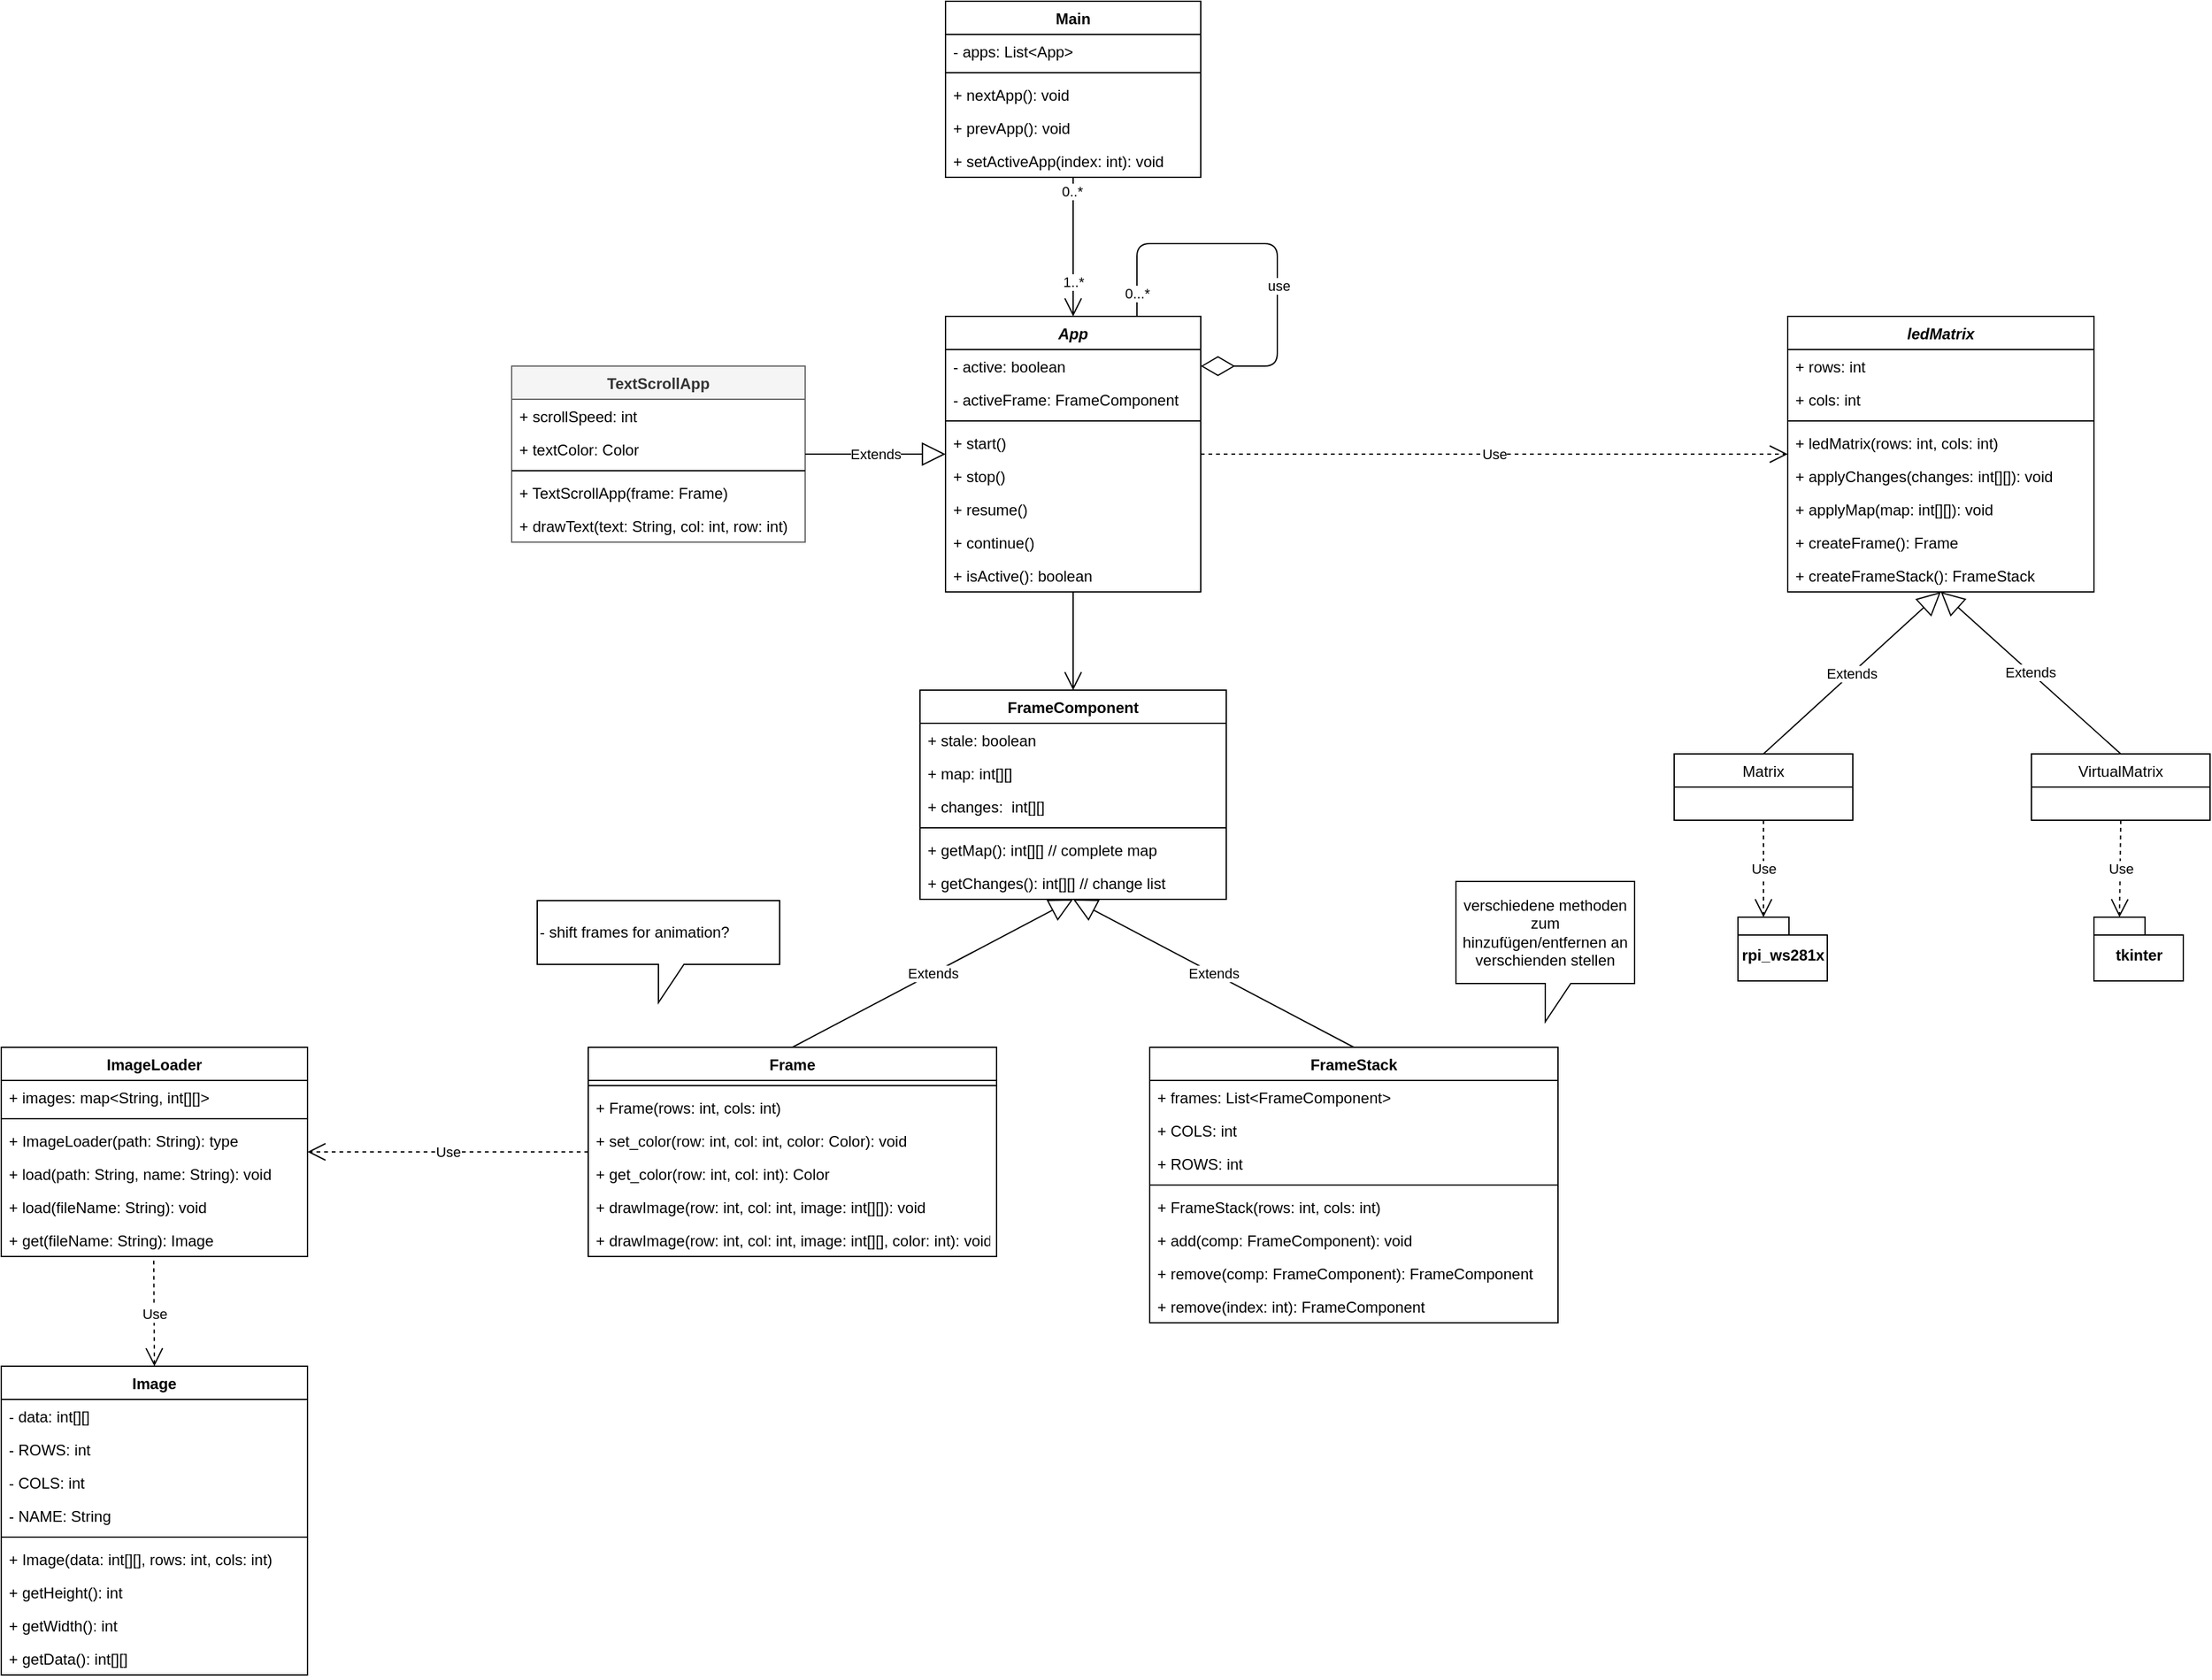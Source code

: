 <mxfile version="14.0.1" type="device"><diagram id="zWd4kCNnbouwcaQfFD9r" name="Page-1"><mxGraphModel dx="2733" dy="1144" grid="1" gridSize="10" guides="1" tooltips="1" connect="1" arrows="1" fold="1" page="1" pageScale="1" pageWidth="827" pageHeight="1169" math="0" shadow="0"><root><mxCell id="0"/><mxCell id="1" parent="0"/><mxCell id="qUtzshRl3Q2rggNu5MX5-23" value="Frame" style="swimlane;fontStyle=1;align=center;verticalAlign=top;childLayout=stackLayout;horizontal=1;startSize=26;horizontalStack=0;resizeParent=1;resizeParentMax=0;resizeLast=0;collapsible=1;marginBottom=0;" parent="1" vertex="1"><mxGeometry x="60" y="830" width="320" height="164" as="geometry"/></mxCell><mxCell id="qUtzshRl3Q2rggNu5MX5-25" value="" style="line;strokeWidth=1;fillColor=none;align=left;verticalAlign=middle;spacingTop=-1;spacingLeft=3;spacingRight=3;rotatable=0;labelPosition=right;points=[];portConstraint=eastwest;" parent="qUtzshRl3Q2rggNu5MX5-23" vertex="1"><mxGeometry y="26" width="320" height="8" as="geometry"/></mxCell><mxCell id="qUtzshRl3Q2rggNu5MX5-26" value="+ Frame(rows: int, cols: int)" style="text;strokeColor=none;fillColor=none;align=left;verticalAlign=top;spacingLeft=4;spacingRight=4;overflow=hidden;rotatable=0;points=[[0,0.5],[1,0.5]];portConstraint=eastwest;" parent="qUtzshRl3Q2rggNu5MX5-23" vertex="1"><mxGeometry y="34" width="320" height="26" as="geometry"/></mxCell><mxCell id="qUtzshRl3Q2rggNu5MX5-27" value="+ set_color(row: int, col: int, color: Color): void" style="text;strokeColor=none;fillColor=none;align=left;verticalAlign=top;spacingLeft=4;spacingRight=4;overflow=hidden;rotatable=0;points=[[0,0.5],[1,0.5]];portConstraint=eastwest;" parent="qUtzshRl3Q2rggNu5MX5-23" vertex="1"><mxGeometry y="60" width="320" height="26" as="geometry"/></mxCell><mxCell id="qUtzshRl3Q2rggNu5MX5-28" value="+ get_color(row: int, col: int): Color" style="text;strokeColor=none;fillColor=none;align=left;verticalAlign=top;spacingLeft=4;spacingRight=4;overflow=hidden;rotatable=0;points=[[0,0.5],[1,0.5]];portConstraint=eastwest;" parent="qUtzshRl3Q2rggNu5MX5-23" vertex="1"><mxGeometry y="86" width="320" height="26" as="geometry"/></mxCell><mxCell id="P6dQW7F-8HOfv62DFW9g-23" value="+ drawImage(row: int, col: int, image: int[][]): void" style="text;strokeColor=none;fillColor=none;align=left;verticalAlign=top;spacingLeft=4;spacingRight=4;overflow=hidden;rotatable=0;points=[[0,0.5],[1,0.5]];portConstraint=eastwest;" parent="qUtzshRl3Q2rggNu5MX5-23" vertex="1"><mxGeometry y="112" width="320" height="26" as="geometry"/></mxCell><mxCell id="P6dQW7F-8HOfv62DFW9g-26" value="+ drawImage(row: int, col: int, image: int[][], color: int): void" style="text;strokeColor=none;fillColor=none;align=left;verticalAlign=top;spacingLeft=4;spacingRight=4;overflow=hidden;rotatable=0;points=[[0,0.5],[1,0.5]];portConstraint=eastwest;" parent="qUtzshRl3Q2rggNu5MX5-23" vertex="1"><mxGeometry y="138" width="320" height="26" as="geometry"/></mxCell><mxCell id="qUtzshRl3Q2rggNu5MX5-29" value="FrameStack" style="swimlane;fontStyle=1;align=center;verticalAlign=top;childLayout=stackLayout;horizontal=1;startSize=26;horizontalStack=0;resizeParent=1;resizeParentMax=0;resizeLast=0;collapsible=1;marginBottom=0;" parent="1" vertex="1"><mxGeometry x="500" y="830" width="320" height="216" as="geometry"/></mxCell><mxCell id="qUtzshRl3Q2rggNu5MX5-30" value="+ frames: List&lt;FrameComponent&gt;" style="text;strokeColor=none;fillColor=none;align=left;verticalAlign=top;spacingLeft=4;spacingRight=4;overflow=hidden;rotatable=0;points=[[0,0.5],[1,0.5]];portConstraint=eastwest;" parent="qUtzshRl3Q2rggNu5MX5-29" vertex="1"><mxGeometry y="26" width="320" height="26" as="geometry"/></mxCell><mxCell id="YteA5QvWKglpJTrWXSiE-21" value="+ COLS: int" style="text;strokeColor=none;fillColor=none;align=left;verticalAlign=top;spacingLeft=4;spacingRight=4;overflow=hidden;rotatable=0;points=[[0,0.5],[1,0.5]];portConstraint=eastwest;" vertex="1" parent="qUtzshRl3Q2rggNu5MX5-29"><mxGeometry y="52" width="320" height="26" as="geometry"/></mxCell><mxCell id="YteA5QvWKglpJTrWXSiE-22" value="+ ROWS: int" style="text;strokeColor=none;fillColor=none;align=left;verticalAlign=top;spacingLeft=4;spacingRight=4;overflow=hidden;rotatable=0;points=[[0,0.5],[1,0.5]];portConstraint=eastwest;" vertex="1" parent="qUtzshRl3Q2rggNu5MX5-29"><mxGeometry y="78" width="320" height="26" as="geometry"/></mxCell><mxCell id="qUtzshRl3Q2rggNu5MX5-31" value="" style="line;strokeWidth=1;fillColor=none;align=left;verticalAlign=middle;spacingTop=-1;spacingLeft=3;spacingRight=3;rotatable=0;labelPosition=right;points=[];portConstraint=eastwest;" parent="qUtzshRl3Q2rggNu5MX5-29" vertex="1"><mxGeometry y="104" width="320" height="8" as="geometry"/></mxCell><mxCell id="YteA5QvWKglpJTrWXSiE-12" value="+ FrameStack(rows: int, cols: int) " style="text;strokeColor=none;fillColor=none;align=left;verticalAlign=top;spacingLeft=4;spacingRight=4;overflow=hidden;rotatable=0;points=[[0,0.5],[1,0.5]];portConstraint=eastwest;" vertex="1" parent="qUtzshRl3Q2rggNu5MX5-29"><mxGeometry y="112" width="320" height="26" as="geometry"/></mxCell><mxCell id="qUtzshRl3Q2rggNu5MX5-32" value="+ add(comp: FrameComponent): void" style="text;strokeColor=none;fillColor=none;align=left;verticalAlign=top;spacingLeft=4;spacingRight=4;overflow=hidden;rotatable=0;points=[[0,0.5],[1,0.5]];portConstraint=eastwest;" parent="qUtzshRl3Q2rggNu5MX5-29" vertex="1"><mxGeometry y="138" width="320" height="26" as="geometry"/></mxCell><mxCell id="qUtzshRl3Q2rggNu5MX5-33" value="+ remove(comp: FrameComponent): FrameComponent" style="text;strokeColor=none;fillColor=none;align=left;verticalAlign=top;spacingLeft=4;spacingRight=4;overflow=hidden;rotatable=0;points=[[0,0.5],[1,0.5]];portConstraint=eastwest;" parent="qUtzshRl3Q2rggNu5MX5-29" vertex="1"><mxGeometry y="164" width="320" height="26" as="geometry"/></mxCell><mxCell id="qUtzshRl3Q2rggNu5MX5-34" value="+ remove(index: int): FrameComponent" style="text;strokeColor=none;fillColor=none;align=left;verticalAlign=top;spacingLeft=4;spacingRight=4;overflow=hidden;rotatable=0;points=[[0,0.5],[1,0.5]];portConstraint=eastwest;" parent="qUtzshRl3Q2rggNu5MX5-29" vertex="1"><mxGeometry y="190" width="320" height="26" as="geometry"/></mxCell><mxCell id="qUtzshRl3Q2rggNu5MX5-35" value="FrameComponent" style="swimlane;fontStyle=1;align=center;verticalAlign=top;childLayout=stackLayout;horizontal=1;startSize=26;horizontalStack=0;resizeParent=1;resizeParentMax=0;resizeLast=0;collapsible=1;marginBottom=0;" parent="1" vertex="1"><mxGeometry x="320" y="550" width="240" height="164" as="geometry"/></mxCell><mxCell id="qUtzshRl3Q2rggNu5MX5-36" value="+ stale: boolean" style="text;strokeColor=none;fillColor=none;align=left;verticalAlign=top;spacingLeft=4;spacingRight=4;overflow=hidden;rotatable=0;points=[[0,0.5],[1,0.5]];portConstraint=eastwest;" parent="qUtzshRl3Q2rggNu5MX5-35" vertex="1"><mxGeometry y="26" width="240" height="26" as="geometry"/></mxCell><mxCell id="qUtzshRl3Q2rggNu5MX5-37" value="+ map: int[][]" style="text;strokeColor=none;fillColor=none;align=left;verticalAlign=top;spacingLeft=4;spacingRight=4;overflow=hidden;rotatable=0;points=[[0,0.5],[1,0.5]];portConstraint=eastwest;fontStyle=0" parent="qUtzshRl3Q2rggNu5MX5-35" vertex="1"><mxGeometry y="52" width="240" height="26" as="geometry"/></mxCell><mxCell id="qUtzshRl3Q2rggNu5MX5-38" value="+ changes:  int[][]" style="text;strokeColor=none;fillColor=none;align=left;verticalAlign=top;spacingLeft=4;spacingRight=4;overflow=hidden;rotatable=0;points=[[0,0.5],[1,0.5]];portConstraint=eastwest;" parent="qUtzshRl3Q2rggNu5MX5-35" vertex="1"><mxGeometry y="78" width="240" height="26" as="geometry"/></mxCell><mxCell id="qUtzshRl3Q2rggNu5MX5-39" value="" style="line;strokeWidth=1;fillColor=none;align=left;verticalAlign=middle;spacingTop=-1;spacingLeft=3;spacingRight=3;rotatable=0;labelPosition=right;points=[];portConstraint=eastwest;" parent="qUtzshRl3Q2rggNu5MX5-35" vertex="1"><mxGeometry y="104" width="240" height="8" as="geometry"/></mxCell><mxCell id="qUtzshRl3Q2rggNu5MX5-40" value="+ getMap(): int[][] // complete map" style="text;strokeColor=none;fillColor=none;align=left;verticalAlign=top;spacingLeft=4;spacingRight=4;overflow=hidden;rotatable=0;points=[[0,0.5],[1,0.5]];portConstraint=eastwest;fontStyle=0" parent="qUtzshRl3Q2rggNu5MX5-35" vertex="1"><mxGeometry y="112" width="240" height="26" as="geometry"/></mxCell><mxCell id="qUtzshRl3Q2rggNu5MX5-45" value="+ getChanges(): int[][] // change list" style="text;strokeColor=none;fillColor=none;align=left;verticalAlign=top;spacingLeft=4;spacingRight=4;overflow=hidden;rotatable=0;points=[[0,0.5],[1,0.5]];portConstraint=eastwest;fontStyle=0" parent="qUtzshRl3Q2rggNu5MX5-35" vertex="1"><mxGeometry y="138" width="240" height="26" as="geometry"/></mxCell><mxCell id="qUtzshRl3Q2rggNu5MX5-41" value="Extends" style="endArrow=block;endSize=16;endFill=0;html=1;exitX=0.5;exitY=0;exitDx=0;exitDy=0;entryX=0.5;entryY=1;entryDx=0;entryDy=0;" parent="1" source="qUtzshRl3Q2rggNu5MX5-23" target="qUtzshRl3Q2rggNu5MX5-35" edge="1"><mxGeometry width="160" relative="1" as="geometry"><mxPoint x="200" y="770" as="sourcePoint"/><mxPoint x="360" y="770" as="targetPoint"/></mxGeometry></mxCell><mxCell id="qUtzshRl3Q2rggNu5MX5-42" value="Extends" style="endArrow=block;endSize=16;endFill=0;html=1;exitX=0.5;exitY=0;exitDx=0;exitDy=0;entryX=0.5;entryY=1;entryDx=0;entryDy=0;" parent="1" source="qUtzshRl3Q2rggNu5MX5-29" target="qUtzshRl3Q2rggNu5MX5-35" edge="1"><mxGeometry width="160" relative="1" as="geometry"><mxPoint x="690" y="730" as="sourcePoint"/><mxPoint x="470" y="760" as="targetPoint"/></mxGeometry></mxCell><mxCell id="qUtzshRl3Q2rggNu5MX5-44" value="verschiedene methoden zum hinzufügen/entfernen an verschienden stellen" style="shape=callout;whiteSpace=wrap;html=1;perimeter=calloutPerimeter;fontColor=#000000;" parent="1" vertex="1"><mxGeometry x="740" y="700" width="140" height="110" as="geometry"/></mxCell><mxCell id="qUtzshRl3Q2rggNu5MX5-46" value="App" style="swimlane;fontStyle=3;align=center;verticalAlign=top;childLayout=stackLayout;horizontal=1;startSize=26;horizontalStack=0;resizeParent=1;resizeParentMax=0;resizeLast=0;collapsible=1;marginBottom=0;fontColor=#000000;" parent="1" vertex="1"><mxGeometry x="340" y="257" width="200" height="216" as="geometry"/></mxCell><mxCell id="qUtzshRl3Q2rggNu5MX5-47" value="- active: boolean" style="text;strokeColor=none;fillColor=none;align=left;verticalAlign=top;spacingLeft=4;spacingRight=4;overflow=hidden;rotatable=0;points=[[0,0.5],[1,0.5]];portConstraint=eastwest;" parent="qUtzshRl3Q2rggNu5MX5-46" vertex="1"><mxGeometry y="26" width="200" height="26" as="geometry"/></mxCell><mxCell id="qUtzshRl3Q2rggNu5MX5-52" value="- activeFrame: FrameComponent" style="text;strokeColor=none;fillColor=none;align=left;verticalAlign=top;spacingLeft=4;spacingRight=4;overflow=hidden;rotatable=0;points=[[0,0.5],[1,0.5]];portConstraint=eastwest;" parent="qUtzshRl3Q2rggNu5MX5-46" vertex="1"><mxGeometry y="52" width="200" height="26" as="geometry"/></mxCell><mxCell id="qUtzshRl3Q2rggNu5MX5-48" value="" style="line;strokeWidth=1;fillColor=none;align=left;verticalAlign=middle;spacingTop=-1;spacingLeft=3;spacingRight=3;rotatable=0;labelPosition=right;points=[];portConstraint=eastwest;" parent="qUtzshRl3Q2rggNu5MX5-46" vertex="1"><mxGeometry y="78" width="200" height="8" as="geometry"/></mxCell><mxCell id="qUtzshRl3Q2rggNu5MX5-49" value="+ start()" style="text;strokeColor=none;fillColor=none;align=left;verticalAlign=top;spacingLeft=4;spacingRight=4;overflow=hidden;rotatable=0;points=[[0,0.5],[1,0.5]];portConstraint=eastwest;" parent="qUtzshRl3Q2rggNu5MX5-46" vertex="1"><mxGeometry y="86" width="200" height="26" as="geometry"/></mxCell><mxCell id="YteA5QvWKglpJTrWXSiE-9" value="+ stop()" style="text;strokeColor=none;fillColor=none;align=left;verticalAlign=top;spacingLeft=4;spacingRight=4;overflow=hidden;rotatable=0;points=[[0,0.5],[1,0.5]];portConstraint=eastwest;" vertex="1" parent="qUtzshRl3Q2rggNu5MX5-46"><mxGeometry y="112" width="200" height="26" as="geometry"/></mxCell><mxCell id="qUtzshRl3Q2rggNu5MX5-50" value="+ resume()" style="text;strokeColor=none;fillColor=none;align=left;verticalAlign=top;spacingLeft=4;spacingRight=4;overflow=hidden;rotatable=0;points=[[0,0.5],[1,0.5]];portConstraint=eastwest;" parent="qUtzshRl3Q2rggNu5MX5-46" vertex="1"><mxGeometry y="138" width="200" height="26" as="geometry"/></mxCell><mxCell id="YteA5QvWKglpJTrWXSiE-10" value="+ continue()" style="text;strokeColor=none;fillColor=none;align=left;verticalAlign=top;spacingLeft=4;spacingRight=4;overflow=hidden;rotatable=0;points=[[0,0.5],[1,0.5]];portConstraint=eastwest;" vertex="1" parent="qUtzshRl3Q2rggNu5MX5-46"><mxGeometry y="164" width="200" height="26" as="geometry"/></mxCell><mxCell id="qUtzshRl3Q2rggNu5MX5-51" value="+ isActive(): boolean" style="text;strokeColor=none;fillColor=none;align=left;verticalAlign=top;spacingLeft=4;spacingRight=4;overflow=hidden;rotatable=0;points=[[0,0.5],[1,0.5]];portConstraint=eastwest;" parent="qUtzshRl3Q2rggNu5MX5-46" vertex="1"><mxGeometry y="190" width="200" height="26" as="geometry"/></mxCell><mxCell id="YteA5QvWKglpJTrWXSiE-6" value="" style="endArrow=diamondThin;endFill=0;endSize=24;html=1;entryX=1;entryY=0.5;entryDx=0;entryDy=0;exitX=0.75;exitY=0;exitDx=0;exitDy=0;" edge="1" parent="qUtzshRl3Q2rggNu5MX5-46" source="qUtzshRl3Q2rggNu5MX5-46" target="qUtzshRl3Q2rggNu5MX5-47"><mxGeometry width="160" relative="1" as="geometry"><mxPoint x="180" y="-57" as="sourcePoint"/><mxPoint x="200" y="39" as="targetPoint"/><Array as="points"><mxPoint x="150" y="-57"/><mxPoint x="260" y="-57"/><mxPoint x="260" y="39"/></Array></mxGeometry></mxCell><mxCell id="YteA5QvWKglpJTrWXSiE-7" value="0...*" style="edgeLabel;html=1;align=center;verticalAlign=middle;resizable=0;points=[];" vertex="1" connectable="0" parent="YteA5QvWKglpJTrWXSiE-6"><mxGeometry x="-0.89" relative="1" as="geometry"><mxPoint as="offset"/></mxGeometry></mxCell><mxCell id="YteA5QvWKglpJTrWXSiE-8" value="use" style="edgeLabel;html=1;align=center;verticalAlign=middle;resizable=0;points=[];" vertex="1" connectable="0" parent="YteA5QvWKglpJTrWXSiE-6"><mxGeometry x="0.236" y="1" relative="1" as="geometry"><mxPoint as="offset"/></mxGeometry></mxCell><mxCell id="qUtzshRl3Q2rggNu5MX5-54" value="" style="endArrow=open;endFill=1;endSize=12;html=1;fontColor=#000000;entryX=0.5;entryY=0;entryDx=0;entryDy=0;exitX=0.5;exitY=1;exitDx=0;exitDy=0;" parent="1" source="qUtzshRl3Q2rggNu5MX5-46" target="qUtzshRl3Q2rggNu5MX5-35" edge="1"><mxGeometry width="160" relative="1" as="geometry"><mxPoint x="490" y="320" as="sourcePoint"/><mxPoint x="590" y="410" as="targetPoint"/></mxGeometry></mxCell><mxCell id="qUtzshRl3Q2rggNu5MX5-55" value="Main" style="swimlane;fontStyle=1;align=center;verticalAlign=top;childLayout=stackLayout;horizontal=1;startSize=26;horizontalStack=0;resizeParent=1;resizeParentMax=0;resizeLast=0;collapsible=1;marginBottom=0;fontColor=#000000;" parent="1" vertex="1"><mxGeometry x="340" y="10" width="200" height="138" as="geometry"/></mxCell><mxCell id="qUtzshRl3Q2rggNu5MX5-56" value="- apps: List&lt;App&gt;" style="text;strokeColor=none;fillColor=none;align=left;verticalAlign=top;spacingLeft=4;spacingRight=4;overflow=hidden;rotatable=0;points=[[0,0.5],[1,0.5]];portConstraint=eastwest;" parent="qUtzshRl3Q2rggNu5MX5-55" vertex="1"><mxGeometry y="26" width="200" height="26" as="geometry"/></mxCell><mxCell id="qUtzshRl3Q2rggNu5MX5-57" value="" style="line;strokeWidth=1;fillColor=none;align=left;verticalAlign=middle;spacingTop=-1;spacingLeft=3;spacingRight=3;rotatable=0;labelPosition=right;points=[];portConstraint=eastwest;" parent="qUtzshRl3Q2rggNu5MX5-55" vertex="1"><mxGeometry y="52" width="200" height="8" as="geometry"/></mxCell><mxCell id="qUtzshRl3Q2rggNu5MX5-59" value="+ nextApp(): void" style="text;strokeColor=none;fillColor=none;align=left;verticalAlign=top;spacingLeft=4;spacingRight=4;overflow=hidden;rotatable=0;points=[[0,0.5],[1,0.5]];portConstraint=eastwest;" parent="qUtzshRl3Q2rggNu5MX5-55" vertex="1"><mxGeometry y="60" width="200" height="26" as="geometry"/></mxCell><mxCell id="qUtzshRl3Q2rggNu5MX5-58" value="+ prevApp(): void" style="text;strokeColor=none;fillColor=none;align=left;verticalAlign=top;spacingLeft=4;spacingRight=4;overflow=hidden;rotatable=0;points=[[0,0.5],[1,0.5]];portConstraint=eastwest;" parent="qUtzshRl3Q2rggNu5MX5-55" vertex="1"><mxGeometry y="86" width="200" height="26" as="geometry"/></mxCell><mxCell id="qUtzshRl3Q2rggNu5MX5-60" value="+ setActiveApp(index: int): void" style="text;strokeColor=none;fillColor=none;align=left;verticalAlign=top;spacingLeft=4;spacingRight=4;overflow=hidden;rotatable=0;points=[[0,0.5],[1,0.5]];portConstraint=eastwest;" parent="qUtzshRl3Q2rggNu5MX5-55" vertex="1"><mxGeometry y="112" width="200" height="26" as="geometry"/></mxCell><mxCell id="qUtzshRl3Q2rggNu5MX5-61" value="1..*" style="endArrow=open;endFill=1;endSize=12;html=1;fontColor=#000000;entryX=0.5;entryY=0;entryDx=0;entryDy=0;exitX=0.5;exitY=1;exitDx=0;exitDy=0;" parent="1" source="qUtzshRl3Q2rggNu5MX5-55" target="qUtzshRl3Q2rggNu5MX5-46" edge="1"><mxGeometry x="0.505" width="160" relative="1" as="geometry"><mxPoint x="630" y="160" as="sourcePoint"/><mxPoint x="590" y="296" as="targetPoint"/><mxPoint as="offset"/></mxGeometry></mxCell><mxCell id="P6dQW7F-8HOfv62DFW9g-44" value="0..*" style="edgeLabel;html=1;align=center;verticalAlign=middle;resizable=0;points=[];" parent="qUtzshRl3Q2rggNu5MX5-61" vertex="1" connectable="0"><mxGeometry x="-0.804" y="-1" relative="1" as="geometry"><mxPoint as="offset"/></mxGeometry></mxCell><mxCell id="P6dQW7F-8HOfv62DFW9g-5" value="ledMatrix" style="swimlane;fontStyle=3;align=center;verticalAlign=top;childLayout=stackLayout;horizontal=1;startSize=26;horizontalStack=0;resizeParent=1;resizeParentMax=0;resizeLast=0;collapsible=1;marginBottom=0;" parent="1" vertex="1"><mxGeometry x="1000" y="257" width="240" height="216" as="geometry"/></mxCell><mxCell id="P6dQW7F-8HOfv62DFW9g-6" value="+ rows: int&#10;" style="text;strokeColor=none;fillColor=none;align=left;verticalAlign=top;spacingLeft=4;spacingRight=4;overflow=hidden;rotatable=0;points=[[0,0.5],[1,0.5]];portConstraint=eastwest;" parent="P6dQW7F-8HOfv62DFW9g-5" vertex="1"><mxGeometry y="26" width="240" height="26" as="geometry"/></mxCell><mxCell id="P6dQW7F-8HOfv62DFW9g-25" value="+ cols: int" style="text;strokeColor=none;fillColor=none;align=left;verticalAlign=top;spacingLeft=4;spacingRight=4;overflow=hidden;rotatable=0;points=[[0,0.5],[1,0.5]];portConstraint=eastwest;" parent="P6dQW7F-8HOfv62DFW9g-5" vertex="1"><mxGeometry y="52" width="240" height="26" as="geometry"/></mxCell><mxCell id="P6dQW7F-8HOfv62DFW9g-7" value="" style="line;strokeWidth=1;fillColor=none;align=left;verticalAlign=middle;spacingTop=-1;spacingLeft=3;spacingRight=3;rotatable=0;labelPosition=right;points=[];portConstraint=eastwest;" parent="P6dQW7F-8HOfv62DFW9g-5" vertex="1"><mxGeometry y="78" width="240" height="8" as="geometry"/></mxCell><mxCell id="P6dQW7F-8HOfv62DFW9g-8" value="+ ledMatrix(rows: int, cols: int)" style="text;strokeColor=none;fillColor=none;align=left;verticalAlign=top;spacingLeft=4;spacingRight=4;overflow=hidden;rotatable=0;points=[[0,0.5],[1,0.5]];portConstraint=eastwest;" parent="P6dQW7F-8HOfv62DFW9g-5" vertex="1"><mxGeometry y="86" width="240" height="26" as="geometry"/></mxCell><mxCell id="P6dQW7F-8HOfv62DFW9g-14" value="+ applyChanges(changes: int[][]): void" style="text;strokeColor=none;fillColor=none;align=left;verticalAlign=top;spacingLeft=4;spacingRight=4;overflow=hidden;rotatable=0;points=[[0,0.5],[1,0.5]];portConstraint=eastwest;" parent="P6dQW7F-8HOfv62DFW9g-5" vertex="1"><mxGeometry y="112" width="240" height="26" as="geometry"/></mxCell><mxCell id="P6dQW7F-8HOfv62DFW9g-24" value="+ applyMap(map: int[][]): void" style="text;strokeColor=none;fillColor=none;align=left;verticalAlign=top;spacingLeft=4;spacingRight=4;overflow=hidden;rotatable=0;points=[[0,0.5],[1,0.5]];portConstraint=eastwest;" parent="P6dQW7F-8HOfv62DFW9g-5" vertex="1"><mxGeometry y="138" width="240" height="26" as="geometry"/></mxCell><mxCell id="YteA5QvWKglpJTrWXSiE-11" value="+ createFrame(): Frame" style="text;strokeColor=none;fillColor=none;align=left;verticalAlign=top;spacingLeft=4;spacingRight=4;overflow=hidden;rotatable=0;points=[[0,0.5],[1,0.5]];portConstraint=eastwest;" vertex="1" parent="P6dQW7F-8HOfv62DFW9g-5"><mxGeometry y="164" width="240" height="26" as="geometry"/></mxCell><mxCell id="YteA5QvWKglpJTrWXSiE-13" value="+ createFrameStack(): FrameStack" style="text;strokeColor=none;fillColor=none;align=left;verticalAlign=top;spacingLeft=4;spacingRight=4;overflow=hidden;rotatable=0;points=[[0,0.5],[1,0.5]];portConstraint=eastwest;" vertex="1" parent="P6dQW7F-8HOfv62DFW9g-5"><mxGeometry y="190" width="240" height="26" as="geometry"/></mxCell><mxCell id="P6dQW7F-8HOfv62DFW9g-10" value="Matrix" style="swimlane;fontStyle=0;childLayout=stackLayout;horizontal=1;startSize=26;fillColor=none;horizontalStack=0;resizeParent=1;resizeParentMax=0;resizeLast=0;collapsible=1;marginBottom=0;" parent="1" vertex="1"><mxGeometry x="911" y="600" width="140" height="52" as="geometry"/></mxCell><mxCell id="P6dQW7F-8HOfv62DFW9g-15" value="VirtualMatrix" style="swimlane;fontStyle=0;childLayout=stackLayout;horizontal=1;startSize=26;fillColor=none;horizontalStack=0;resizeParent=1;resizeParentMax=0;resizeLast=0;collapsible=1;marginBottom=0;" parent="1" vertex="1"><mxGeometry x="1191" y="600" width="140" height="52" as="geometry"/></mxCell><mxCell id="P6dQW7F-8HOfv62DFW9g-16" value="rpi_ws281x" style="shape=folder;fontStyle=1;spacingTop=10;tabWidth=40;tabHeight=14;tabPosition=left;html=1;" parent="1" vertex="1"><mxGeometry x="961" y="728" width="70" height="50" as="geometry"/></mxCell><mxCell id="P6dQW7F-8HOfv62DFW9g-18" value="Extends" style="endArrow=block;endSize=16;endFill=0;html=1;exitX=0.5;exitY=0;exitDx=0;exitDy=0;entryX=0.5;entryY=1;entryDx=0;entryDy=0;" parent="1" source="P6dQW7F-8HOfv62DFW9g-10" target="P6dQW7F-8HOfv62DFW9g-5" edge="1"><mxGeometry width="160" relative="1" as="geometry"><mxPoint x="990" y="640" as="sourcePoint"/><mxPoint x="1090" y="500" as="targetPoint"/></mxGeometry></mxCell><mxCell id="P6dQW7F-8HOfv62DFW9g-19" value="Extends" style="endArrow=block;endSize=16;endFill=0;html=1;exitX=0.5;exitY=0;exitDx=0;exitDy=0;entryX=0.5;entryY=1;entryDx=0;entryDy=0;" parent="1" source="P6dQW7F-8HOfv62DFW9g-15" target="P6dQW7F-8HOfv62DFW9g-5" edge="1"><mxGeometry width="160" relative="1" as="geometry"><mxPoint x="1040" y="584" as="sourcePoint"/><mxPoint x="1130" y="510" as="targetPoint"/></mxGeometry></mxCell><mxCell id="P6dQW7F-8HOfv62DFW9g-20" value="Use" style="endArrow=open;endSize=12;dashed=1;html=1;exitX=0.5;exitY=1;exitDx=0;exitDy=0;entryX=0;entryY=0;entryDx=20;entryDy=0;entryPerimeter=0;" parent="1" source="P6dQW7F-8HOfv62DFW9g-10" target="P6dQW7F-8HOfv62DFW9g-16" edge="1"><mxGeometry width="160" relative="1" as="geometry"><mxPoint x="981" y="698" as="sourcePoint"/><mxPoint x="1141" y="698" as="targetPoint"/></mxGeometry></mxCell><mxCell id="P6dQW7F-8HOfv62DFW9g-21" value="Use" style="endArrow=open;endSize=12;dashed=1;html=1;exitX=1;exitY=0.5;exitDx=0;exitDy=0;entryX=0;entryY=0.5;entryDx=0;entryDy=0;" parent="1" source="qUtzshRl3Q2rggNu5MX5-46" target="P6dQW7F-8HOfv62DFW9g-5" edge="1"><mxGeometry width="160" relative="1" as="geometry"><mxPoint x="560" y="340" as="sourcePoint"/><mxPoint x="970" y="342" as="targetPoint"/></mxGeometry></mxCell><mxCell id="P6dQW7F-8HOfv62DFW9g-28" value="- shift frames for animation?" style="shape=callout;whiteSpace=wrap;html=1;perimeter=calloutPerimeter;align=left;" parent="1" vertex="1"><mxGeometry x="20" y="715" width="190" height="80" as="geometry"/></mxCell><mxCell id="P6dQW7F-8HOfv62DFW9g-29" value="ImageLoader" style="swimlane;fontStyle=1;align=center;verticalAlign=top;childLayout=stackLayout;horizontal=1;startSize=26;horizontalStack=0;resizeParent=1;resizeParentMax=0;resizeLast=0;collapsible=1;marginBottom=0;" parent="1" vertex="1"><mxGeometry x="-400" y="830" width="240" height="164" as="geometry"/></mxCell><mxCell id="P6dQW7F-8HOfv62DFW9g-41" value="+ images: map&lt;String, int[][]&gt;" style="text;strokeColor=none;fillColor=none;align=left;verticalAlign=top;spacingLeft=4;spacingRight=4;overflow=hidden;rotatable=0;points=[[0,0.5],[1,0.5]];portConstraint=eastwest;" parent="P6dQW7F-8HOfv62DFW9g-29" vertex="1"><mxGeometry y="26" width="240" height="26" as="geometry"/></mxCell><mxCell id="P6dQW7F-8HOfv62DFW9g-31" value="" style="line;strokeWidth=1;fillColor=none;align=left;verticalAlign=middle;spacingTop=-1;spacingLeft=3;spacingRight=3;rotatable=0;labelPosition=right;points=[];portConstraint=eastwest;" parent="P6dQW7F-8HOfv62DFW9g-29" vertex="1"><mxGeometry y="52" width="240" height="8" as="geometry"/></mxCell><mxCell id="P6dQW7F-8HOfv62DFW9g-32" value="+ ImageLoader(path: String): type" style="text;strokeColor=none;fillColor=none;align=left;verticalAlign=top;spacingLeft=4;spacingRight=4;overflow=hidden;rotatable=0;points=[[0,0.5],[1,0.5]];portConstraint=eastwest;" parent="P6dQW7F-8HOfv62DFW9g-29" vertex="1"><mxGeometry y="60" width="240" height="26" as="geometry"/></mxCell><mxCell id="P6dQW7F-8HOfv62DFW9g-33" value="+ load(path: String, name: String): void" style="text;strokeColor=none;fillColor=none;align=left;verticalAlign=top;spacingLeft=4;spacingRight=4;overflow=hidden;rotatable=0;points=[[0,0.5],[1,0.5]];portConstraint=eastwest;fontStyle=0" parent="P6dQW7F-8HOfv62DFW9g-29" vertex="1"><mxGeometry y="86" width="240" height="26" as="geometry"/></mxCell><mxCell id="P6dQW7F-8HOfv62DFW9g-39" value="+ load(fileName: String): void" style="text;strokeColor=none;fillColor=none;align=left;verticalAlign=top;spacingLeft=4;spacingRight=4;overflow=hidden;rotatable=0;points=[[0,0.5],[1,0.5]];portConstraint=eastwest;fontStyle=0" parent="P6dQW7F-8HOfv62DFW9g-29" vertex="1"><mxGeometry y="112" width="240" height="26" as="geometry"/></mxCell><mxCell id="P6dQW7F-8HOfv62DFW9g-40" value="+ get(fileName: String): Image" style="text;strokeColor=none;fillColor=none;align=left;verticalAlign=top;spacingLeft=4;spacingRight=4;overflow=hidden;rotatable=0;points=[[0,0.5],[1,0.5]];portConstraint=eastwest;fontStyle=0" parent="P6dQW7F-8HOfv62DFW9g-29" vertex="1"><mxGeometry y="138" width="240" height="26" as="geometry"/></mxCell><mxCell id="P6dQW7F-8HOfv62DFW9g-45" value="Image" style="swimlane;fontStyle=1;align=center;verticalAlign=top;childLayout=stackLayout;horizontal=1;startSize=26;horizontalStack=0;resizeParent=1;resizeParentMax=0;resizeLast=0;collapsible=1;marginBottom=0;" parent="1" vertex="1"><mxGeometry x="-400" y="1080" width="240" height="242" as="geometry"/></mxCell><mxCell id="P6dQW7F-8HOfv62DFW9g-46" value="- data: int[][]" style="text;strokeColor=none;fillColor=none;align=left;verticalAlign=top;spacingLeft=4;spacingRight=4;overflow=hidden;rotatable=0;points=[[0,0.5],[1,0.5]];portConstraint=eastwest;" parent="P6dQW7F-8HOfv62DFW9g-45" vertex="1"><mxGeometry y="26" width="240" height="26" as="geometry"/></mxCell><mxCell id="P6dQW7F-8HOfv62DFW9g-47" value="- ROWS: int&#10;" style="text;strokeColor=none;fillColor=none;align=left;verticalAlign=top;spacingLeft=4;spacingRight=4;overflow=hidden;rotatable=0;points=[[0,0.5],[1,0.5]];portConstraint=eastwest;" parent="P6dQW7F-8HOfv62DFW9g-45" vertex="1"><mxGeometry y="52" width="240" height="26" as="geometry"/></mxCell><mxCell id="P6dQW7F-8HOfv62DFW9g-53" value="- COLS: int&#10;" style="text;strokeColor=none;fillColor=none;align=left;verticalAlign=top;spacingLeft=4;spacingRight=4;overflow=hidden;rotatable=0;points=[[0,0.5],[1,0.5]];portConstraint=eastwest;" parent="P6dQW7F-8HOfv62DFW9g-45" vertex="1"><mxGeometry y="78" width="240" height="26" as="geometry"/></mxCell><mxCell id="P6dQW7F-8HOfv62DFW9g-54" value="- NAME: String&#10;" style="text;strokeColor=none;fillColor=none;align=left;verticalAlign=top;spacingLeft=4;spacingRight=4;overflow=hidden;rotatable=0;points=[[0,0.5],[1,0.5]];portConstraint=eastwest;" parent="P6dQW7F-8HOfv62DFW9g-45" vertex="1"><mxGeometry y="104" width="240" height="26" as="geometry"/></mxCell><mxCell id="P6dQW7F-8HOfv62DFW9g-48" value="" style="line;strokeWidth=1;fillColor=none;align=left;verticalAlign=middle;spacingTop=-1;spacingLeft=3;spacingRight=3;rotatable=0;labelPosition=right;points=[];portConstraint=eastwest;" parent="P6dQW7F-8HOfv62DFW9g-45" vertex="1"><mxGeometry y="130" width="240" height="8" as="geometry"/></mxCell><mxCell id="P6dQW7F-8HOfv62DFW9g-49" value="+ Image(data: int[][], rows: int, cols: int)" style="text;strokeColor=none;fillColor=none;align=left;verticalAlign=top;spacingLeft=4;spacingRight=4;overflow=hidden;rotatable=0;points=[[0,0.5],[1,0.5]];portConstraint=eastwest;" parent="P6dQW7F-8HOfv62DFW9g-45" vertex="1"><mxGeometry y="138" width="240" height="26" as="geometry"/></mxCell><mxCell id="P6dQW7F-8HOfv62DFW9g-50" value="+ getHeight(): int" style="text;strokeColor=none;fillColor=none;align=left;verticalAlign=top;spacingLeft=4;spacingRight=4;overflow=hidden;rotatable=0;points=[[0,0.5],[1,0.5]];portConstraint=eastwest;fontStyle=0" parent="P6dQW7F-8HOfv62DFW9g-45" vertex="1"><mxGeometry y="164" width="240" height="26" as="geometry"/></mxCell><mxCell id="P6dQW7F-8HOfv62DFW9g-51" value="+ getWidth(): int" style="text;strokeColor=none;fillColor=none;align=left;verticalAlign=top;spacingLeft=4;spacingRight=4;overflow=hidden;rotatable=0;points=[[0,0.5],[1,0.5]];portConstraint=eastwest;fontStyle=0" parent="P6dQW7F-8HOfv62DFW9g-45" vertex="1"><mxGeometry y="190" width="240" height="26" as="geometry"/></mxCell><mxCell id="P6dQW7F-8HOfv62DFW9g-52" value="+ getData(): int[][]" style="text;strokeColor=none;fillColor=none;align=left;verticalAlign=top;spacingLeft=4;spacingRight=4;overflow=hidden;rotatable=0;points=[[0,0.5],[1,0.5]];portConstraint=eastwest;fontStyle=0" parent="P6dQW7F-8HOfv62DFW9g-45" vertex="1"><mxGeometry y="216" width="240" height="26" as="geometry"/></mxCell><mxCell id="P6dQW7F-8HOfv62DFW9g-57" value="Use" style="endArrow=open;endSize=12;dashed=1;html=1;entryX=0.5;entryY=0;entryDx=0;entryDy=0;exitX=0.498;exitY=1.123;exitDx=0;exitDy=0;exitPerimeter=0;" parent="1" source="P6dQW7F-8HOfv62DFW9g-40" target="P6dQW7F-8HOfv62DFW9g-45" edge="1"><mxGeometry width="160" relative="1" as="geometry"><mxPoint x="-280" y="1040" as="sourcePoint"/><mxPoint y="930" as="targetPoint"/></mxGeometry></mxCell><mxCell id="YteA5QvWKglpJTrWXSiE-15" value="tkinter" style="shape=folder;fontStyle=1;spacingTop=10;tabWidth=40;tabHeight=14;tabPosition=left;html=1;" vertex="1" parent="1"><mxGeometry x="1240" y="728" width="70" height="50" as="geometry"/></mxCell><mxCell id="YteA5QvWKglpJTrWXSiE-17" value="Use" style="endArrow=open;endSize=12;dashed=1;html=1;entryX=0;entryY=0;entryDx=20;entryDy=0;entryPerimeter=0;exitX=0.5;exitY=1;exitDx=0;exitDy=0;" edge="1" parent="1" source="P6dQW7F-8HOfv62DFW9g-15" target="YteA5QvWKglpJTrWXSiE-15"><mxGeometry width="160" relative="1" as="geometry"><mxPoint x="1280" y="680" as="sourcePoint"/><mxPoint x="1260.66" y="728" as="targetPoint"/></mxGeometry></mxCell><mxCell id="YteA5QvWKglpJTrWXSiE-18" value="Use" style="endArrow=open;endSize=12;dashed=1;html=1;exitX=0;exitY=0.5;exitDx=0;exitDy=0;entryX=1;entryY=0.5;entryDx=0;entryDy=0;" edge="1" parent="1" source="qUtzshRl3Q2rggNu5MX5-23" target="P6dQW7F-8HOfv62DFW9g-29"><mxGeometry width="160" relative="1" as="geometry"><mxPoint x="30" y="920" as="sourcePoint"/><mxPoint x="-130" y="930" as="targetPoint"/><Array as="points"/></mxGeometry></mxCell><mxCell id="YteA5QvWKglpJTrWXSiE-28" value="TextScrollApp" style="swimlane;fontStyle=1;align=center;verticalAlign=top;childLayout=stackLayout;horizontal=1;startSize=26;horizontalStack=0;resizeParent=1;resizeParentMax=0;resizeLast=0;collapsible=1;marginBottom=0;fillColor=#f5f5f5;strokeColor=#666666;fontColor=#333333;" vertex="1" parent="1"><mxGeometry y="296" width="230" height="138" as="geometry"/></mxCell><mxCell id="YteA5QvWKglpJTrWXSiE-29" value="+ scrollSpeed: int" style="text;strokeColor=none;fillColor=none;align=left;verticalAlign=top;spacingLeft=4;spacingRight=4;overflow=hidden;rotatable=0;points=[[0,0.5],[1,0.5]];portConstraint=eastwest;" vertex="1" parent="YteA5QvWKglpJTrWXSiE-28"><mxGeometry y="26" width="230" height="26" as="geometry"/></mxCell><mxCell id="YteA5QvWKglpJTrWXSiE-33" value="+ textColor: Color" style="text;strokeColor=none;fillColor=none;align=left;verticalAlign=top;spacingLeft=4;spacingRight=4;overflow=hidden;rotatable=0;points=[[0,0.5],[1,0.5]];portConstraint=eastwest;" vertex="1" parent="YteA5QvWKglpJTrWXSiE-28"><mxGeometry y="52" width="230" height="26" as="geometry"/></mxCell><mxCell id="YteA5QvWKglpJTrWXSiE-30" value="" style="line;strokeWidth=1;fillColor=none;align=left;verticalAlign=middle;spacingTop=-1;spacingLeft=3;spacingRight=3;rotatable=0;labelPosition=right;points=[];portConstraint=eastwest;" vertex="1" parent="YteA5QvWKglpJTrWXSiE-28"><mxGeometry y="78" width="230" height="8" as="geometry"/></mxCell><mxCell id="YteA5QvWKglpJTrWXSiE-31" value="+ TextScrollApp(frame: Frame)" style="text;strokeColor=none;fillColor=none;align=left;verticalAlign=top;spacingLeft=4;spacingRight=4;overflow=hidden;rotatable=0;points=[[0,0.5],[1,0.5]];portConstraint=eastwest;" vertex="1" parent="YteA5QvWKglpJTrWXSiE-28"><mxGeometry y="86" width="230" height="26" as="geometry"/></mxCell><mxCell id="YteA5QvWKglpJTrWXSiE-32" value="+ drawText(text: String, col: int, row: int)" style="text;strokeColor=none;fillColor=none;align=left;verticalAlign=top;spacingLeft=4;spacingRight=4;overflow=hidden;rotatable=0;points=[[0,0.5],[1,0.5]];portConstraint=eastwest;" vertex="1" parent="YteA5QvWKglpJTrWXSiE-28"><mxGeometry y="112" width="230" height="26" as="geometry"/></mxCell><mxCell id="YteA5QvWKglpJTrWXSiE-40" value="Extends" style="endArrow=block;endSize=16;endFill=0;html=1;entryX=0;entryY=0.5;entryDx=0;entryDy=0;exitX=1;exitY=0.5;exitDx=0;exitDy=0;" edge="1" parent="1" source="YteA5QvWKglpJTrWXSiE-28" target="qUtzshRl3Q2rggNu5MX5-46"><mxGeometry width="160" relative="1" as="geometry"><mxPoint x="110" y="365" as="sourcePoint"/><mxPoint x="340" y="365" as="targetPoint"/><Array as="points"/></mxGeometry></mxCell></root></mxGraphModel></diagram></mxfile>
